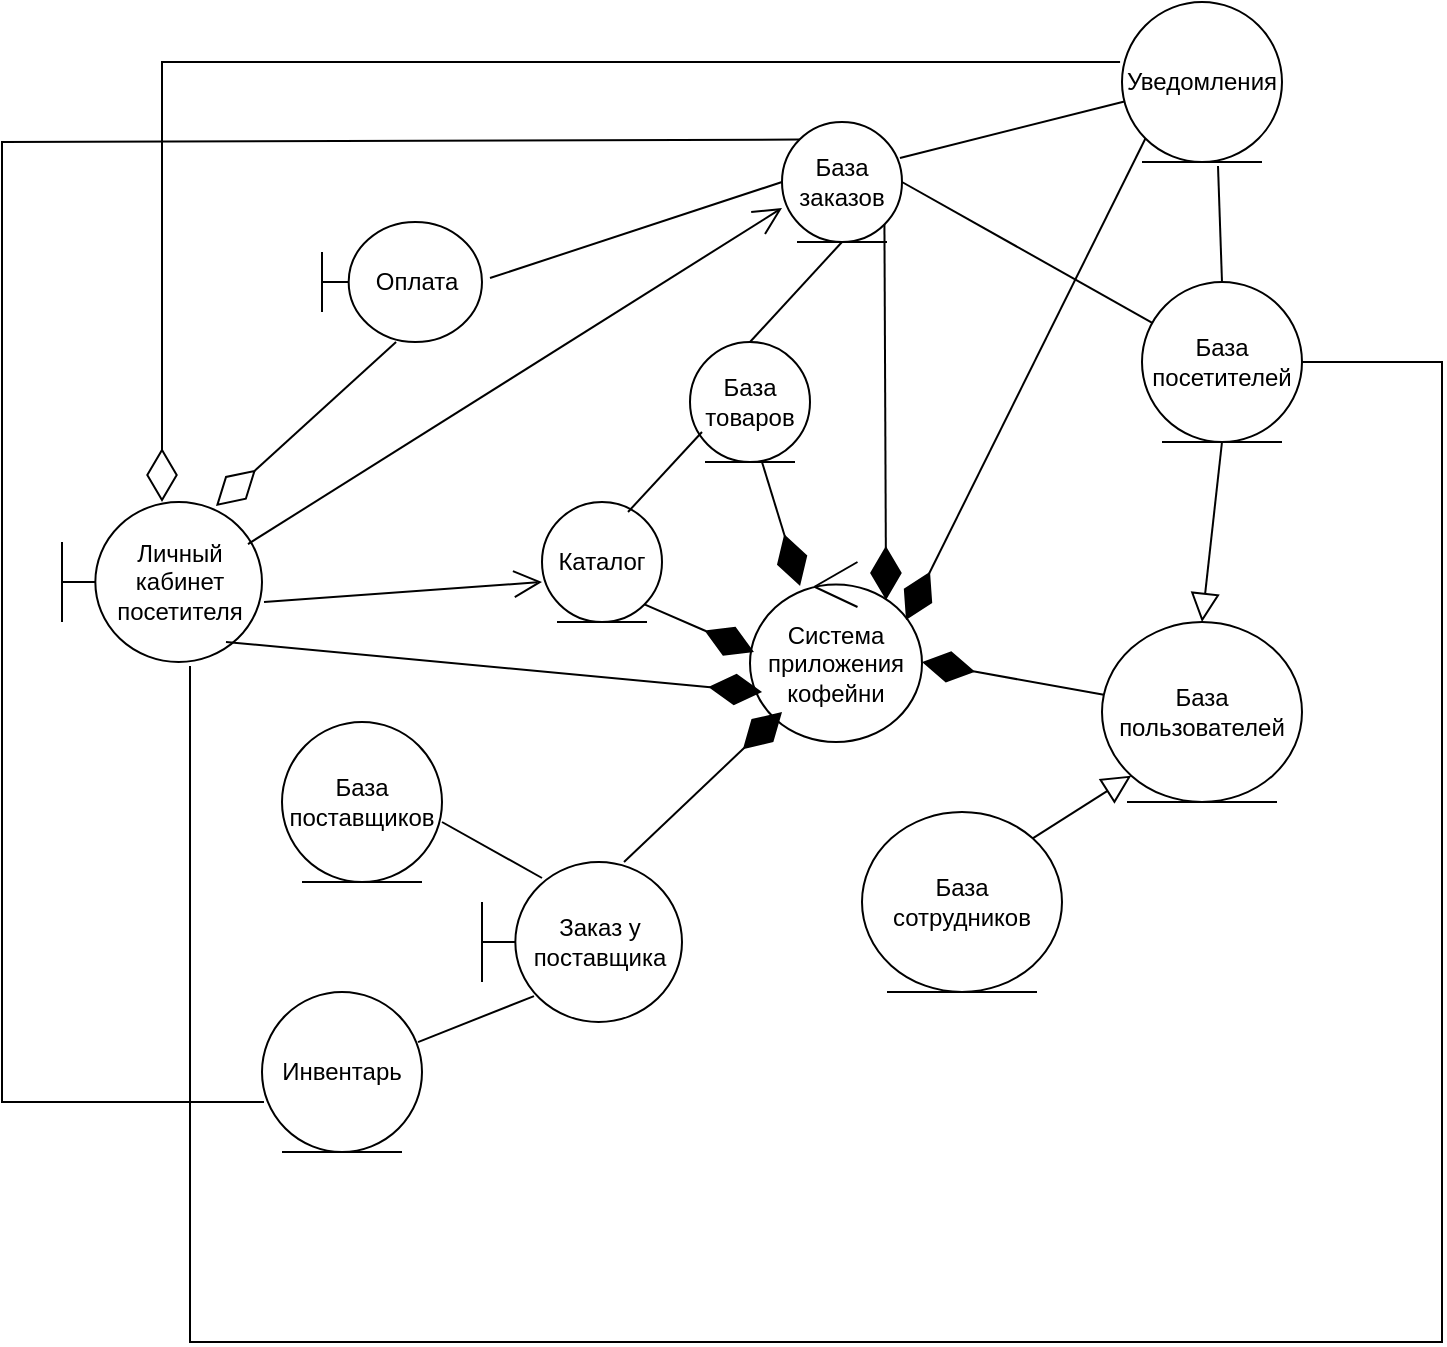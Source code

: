 <mxfile version="26.1.3">
  <diagram name="Страница — 1" id="Ll5KTZJikFJAcp68etaR">
    <mxGraphModel dx="890" dy="964" grid="1" gridSize="10" guides="1" tooltips="1" connect="1" arrows="1" fold="1" page="1" pageScale="1" pageWidth="827" pageHeight="1169" math="0" shadow="0">
      <root>
        <mxCell id="0" />
        <mxCell id="1" parent="0" />
        <mxCell id="-zhPnNDlGn2-ttYfR2xw-1" value="Оплата" style="shape=umlBoundary;whiteSpace=wrap;html=1;" vertex="1" parent="1">
          <mxGeometry x="200" y="200" width="80" height="60" as="geometry" />
        </mxCell>
        <mxCell id="-zhPnNDlGn2-ttYfR2xw-2" value="Личный кабинет посетителя" style="shape=umlBoundary;whiteSpace=wrap;html=1;" vertex="1" parent="1">
          <mxGeometry x="70" y="340" width="100" height="80" as="geometry" />
        </mxCell>
        <mxCell id="-zhPnNDlGn2-ttYfR2xw-3" value="Каталог" style="ellipse;shape=umlEntity;whiteSpace=wrap;html=1;" vertex="1" parent="1">
          <mxGeometry x="310" y="340" width="60" height="60" as="geometry" />
        </mxCell>
        <mxCell id="-zhPnNDlGn2-ttYfR2xw-4" value="База товаров" style="ellipse;shape=umlEntity;whiteSpace=wrap;html=1;" vertex="1" parent="1">
          <mxGeometry x="384" y="260" width="60" height="60" as="geometry" />
        </mxCell>
        <mxCell id="-zhPnNDlGn2-ttYfR2xw-5" value="База заказов" style="ellipse;shape=umlEntity;whiteSpace=wrap;html=1;" vertex="1" parent="1">
          <mxGeometry x="430" y="150" width="60" height="60" as="geometry" />
        </mxCell>
        <mxCell id="-zhPnNDlGn2-ttYfR2xw-6" value="База посетителей" style="ellipse;shape=umlEntity;whiteSpace=wrap;html=1;" vertex="1" parent="1">
          <mxGeometry x="610" y="230" width="80" height="80" as="geometry" />
        </mxCell>
        <mxCell id="-zhPnNDlGn2-ttYfR2xw-7" value="База пользователей" style="ellipse;shape=umlEntity;whiteSpace=wrap;html=1;" vertex="1" parent="1">
          <mxGeometry x="590" y="400" width="100" height="90" as="geometry" />
        </mxCell>
        <mxCell id="-zhPnNDlGn2-ttYfR2xw-8" value="База сотрудников" style="ellipse;shape=umlEntity;whiteSpace=wrap;html=1;" vertex="1" parent="1">
          <mxGeometry x="470" y="495" width="100" height="90" as="geometry" />
        </mxCell>
        <mxCell id="-zhPnNDlGn2-ttYfR2xw-9" value="Система приложения кофейни" style="ellipse;shape=umlControl;whiteSpace=wrap;html=1;" vertex="1" parent="1">
          <mxGeometry x="414" y="370" width="86" height="90" as="geometry" />
        </mxCell>
        <mxCell id="-zhPnNDlGn2-ttYfR2xw-11" value="" style="endArrow=diamondThin;endFill=0;endSize=24;html=1;rounded=0;exitX=0.463;exitY=1;exitDx=0;exitDy=0;exitPerimeter=0;entryX=0.77;entryY=0.025;entryDx=0;entryDy=0;entryPerimeter=0;" edge="1" parent="1" source="-zhPnNDlGn2-ttYfR2xw-1" target="-zhPnNDlGn2-ttYfR2xw-2">
          <mxGeometry width="160" relative="1" as="geometry">
            <mxPoint x="330" y="400" as="sourcePoint" />
            <mxPoint x="490" y="400" as="targetPoint" />
          </mxGeometry>
        </mxCell>
        <mxCell id="-zhPnNDlGn2-ttYfR2xw-13" value="" style="endArrow=none;html=1;rounded=0;exitX=1.05;exitY=0.467;exitDx=0;exitDy=0;exitPerimeter=0;entryX=0;entryY=0.5;entryDx=0;entryDy=0;" edge="1" parent="1" source="-zhPnNDlGn2-ttYfR2xw-1" target="-zhPnNDlGn2-ttYfR2xw-5">
          <mxGeometry width="50" height="50" relative="1" as="geometry">
            <mxPoint x="390" y="420" as="sourcePoint" />
            <mxPoint x="440" y="370" as="targetPoint" />
          </mxGeometry>
        </mxCell>
        <mxCell id="-zhPnNDlGn2-ttYfR2xw-16" value="" style="endArrow=none;html=1;rounded=0;entryX=0.5;entryY=1;entryDx=0;entryDy=0;exitX=0.5;exitY=0;exitDx=0;exitDy=0;" edge="1" parent="1" source="-zhPnNDlGn2-ttYfR2xw-4" target="-zhPnNDlGn2-ttYfR2xw-5">
          <mxGeometry width="50" height="50" relative="1" as="geometry">
            <mxPoint x="390" y="420" as="sourcePoint" />
            <mxPoint x="440" y="370" as="targetPoint" />
          </mxGeometry>
        </mxCell>
        <mxCell id="-zhPnNDlGn2-ttYfR2xw-17" value="" style="endArrow=none;html=1;rounded=0;entryX=0.1;entryY=0.75;entryDx=0;entryDy=0;entryPerimeter=0;exitX=0.717;exitY=0.083;exitDx=0;exitDy=0;exitPerimeter=0;" edge="1" parent="1" source="-zhPnNDlGn2-ttYfR2xw-3" target="-zhPnNDlGn2-ttYfR2xw-4">
          <mxGeometry width="50" height="50" relative="1" as="geometry">
            <mxPoint x="390" y="420" as="sourcePoint" />
            <mxPoint x="440" y="370" as="targetPoint" />
          </mxGeometry>
        </mxCell>
        <mxCell id="-zhPnNDlGn2-ttYfR2xw-19" value="" style="endArrow=diamondThin;endFill=1;endSize=24;html=1;rounded=0;exitX=1;exitY=1;exitDx=0;exitDy=0;entryX=0.023;entryY=0.5;entryDx=0;entryDy=0;entryPerimeter=0;" edge="1" parent="1" source="-zhPnNDlGn2-ttYfR2xw-3" target="-zhPnNDlGn2-ttYfR2xw-9">
          <mxGeometry width="160" relative="1" as="geometry">
            <mxPoint x="330" y="400" as="sourcePoint" />
            <mxPoint x="490" y="400" as="targetPoint" />
          </mxGeometry>
        </mxCell>
        <mxCell id="-zhPnNDlGn2-ttYfR2xw-20" value="" style="endArrow=diamondThin;endFill=1;endSize=24;html=1;rounded=0;exitX=0.6;exitY=1;exitDx=0;exitDy=0;exitPerimeter=0;entryX=0.291;entryY=0.133;entryDx=0;entryDy=0;entryPerimeter=0;" edge="1" parent="1" source="-zhPnNDlGn2-ttYfR2xw-4" target="-zhPnNDlGn2-ttYfR2xw-9">
          <mxGeometry width="160" relative="1" as="geometry">
            <mxPoint x="330" y="400" as="sourcePoint" />
            <mxPoint x="490" y="400" as="targetPoint" />
          </mxGeometry>
        </mxCell>
        <mxCell id="-zhPnNDlGn2-ttYfR2xw-21" value="" style="endArrow=diamondThin;endFill=1;endSize=24;html=1;rounded=0;exitX=1;exitY=1;exitDx=0;exitDy=0;entryX=0.791;entryY=0.211;entryDx=0;entryDy=0;entryPerimeter=0;" edge="1" parent="1" source="-zhPnNDlGn2-ttYfR2xw-5" target="-zhPnNDlGn2-ttYfR2xw-9">
          <mxGeometry width="160" relative="1" as="geometry">
            <mxPoint x="330" y="400" as="sourcePoint" />
            <mxPoint x="490" y="400" as="targetPoint" />
          </mxGeometry>
        </mxCell>
        <mxCell id="-zhPnNDlGn2-ttYfR2xw-22" value="" style="endArrow=diamondThin;endFill=1;endSize=24;html=1;rounded=0;entryX=1;entryY=0.556;entryDx=0;entryDy=0;entryPerimeter=0;" edge="1" parent="1" source="-zhPnNDlGn2-ttYfR2xw-7" target="-zhPnNDlGn2-ttYfR2xw-9">
          <mxGeometry width="160" relative="1" as="geometry">
            <mxPoint x="491" y="211" as="sourcePoint" />
            <mxPoint x="492" y="399" as="targetPoint" />
          </mxGeometry>
        </mxCell>
        <mxCell id="-zhPnNDlGn2-ttYfR2xw-23" value="" style="endArrow=none;html=1;rounded=0;entryX=1;entryY=0.5;entryDx=0;entryDy=0;" edge="1" parent="1" source="-zhPnNDlGn2-ttYfR2xw-6" target="-zhPnNDlGn2-ttYfR2xw-5">
          <mxGeometry width="50" height="50" relative="1" as="geometry">
            <mxPoint x="390" y="420" as="sourcePoint" />
            <mxPoint x="440" y="370" as="targetPoint" />
          </mxGeometry>
        </mxCell>
        <mxCell id="-zhPnNDlGn2-ttYfR2xw-24" value="" style="endArrow=none;html=1;rounded=0;exitX=0.64;exitY=1.025;exitDx=0;exitDy=0;exitPerimeter=0;" edge="1" parent="1" source="-zhPnNDlGn2-ttYfR2xw-2" target="-zhPnNDlGn2-ttYfR2xw-6">
          <mxGeometry width="50" height="50" relative="1" as="geometry">
            <mxPoint x="760" y="680" as="sourcePoint" />
            <mxPoint x="750" y="360" as="targetPoint" />
            <Array as="points">
              <mxPoint x="134" y="760" />
              <mxPoint x="440" y="760" />
              <mxPoint x="760" y="760" />
              <mxPoint x="760" y="270" />
            </Array>
          </mxGeometry>
        </mxCell>
        <mxCell id="-zhPnNDlGn2-ttYfR2xw-32" value="" style="endArrow=diamondThin;endFill=1;endSize=24;html=1;rounded=0;exitX=0.82;exitY=0.875;exitDx=0;exitDy=0;exitPerimeter=0;entryX=0.07;entryY=0.722;entryDx=0;entryDy=0;entryPerimeter=0;" edge="1" parent="1" source="-zhPnNDlGn2-ttYfR2xw-2" target="-zhPnNDlGn2-ttYfR2xw-9">
          <mxGeometry width="160" relative="1" as="geometry">
            <mxPoint x="340" y="400" as="sourcePoint" />
            <mxPoint x="500" y="400" as="targetPoint" />
          </mxGeometry>
        </mxCell>
        <mxCell id="-zhPnNDlGn2-ttYfR2xw-33" value="" style="endArrow=open;endFill=1;endSize=12;html=1;rounded=0;exitX=1.01;exitY=0.625;exitDx=0;exitDy=0;exitPerimeter=0;entryX=0;entryY=0.667;entryDx=0;entryDy=0;entryPerimeter=0;" edge="1" parent="1" source="-zhPnNDlGn2-ttYfR2xw-2" target="-zhPnNDlGn2-ttYfR2xw-3">
          <mxGeometry width="160" relative="1" as="geometry">
            <mxPoint x="340" y="400" as="sourcePoint" />
            <mxPoint x="500" y="400" as="targetPoint" />
          </mxGeometry>
        </mxCell>
        <mxCell id="-zhPnNDlGn2-ttYfR2xw-34" value="" style="endArrow=open;endFill=1;endSize=12;html=1;rounded=0;exitX=0.93;exitY=0.263;exitDx=0;exitDy=0;exitPerimeter=0;entryX=0;entryY=0.717;entryDx=0;entryDy=0;entryPerimeter=0;" edge="1" parent="1" source="-zhPnNDlGn2-ttYfR2xw-2" target="-zhPnNDlGn2-ttYfR2xw-5">
          <mxGeometry width="160" relative="1" as="geometry">
            <mxPoint x="181" y="400" as="sourcePoint" />
            <mxPoint x="320" y="390" as="targetPoint" />
          </mxGeometry>
        </mxCell>
        <mxCell id="-zhPnNDlGn2-ttYfR2xw-35" value="База поставщиков" style="ellipse;shape=umlEntity;whiteSpace=wrap;html=1;" vertex="1" parent="1">
          <mxGeometry x="180" y="450" width="80" height="80" as="geometry" />
        </mxCell>
        <mxCell id="-zhPnNDlGn2-ttYfR2xw-36" value="Заказ у поставщика" style="shape=umlBoundary;whiteSpace=wrap;html=1;" vertex="1" parent="1">
          <mxGeometry x="280" y="520" width="100" height="80" as="geometry" />
        </mxCell>
        <mxCell id="-zhPnNDlGn2-ttYfR2xw-37" value="" style="endArrow=none;html=1;rounded=0;exitX=1;exitY=0.625;exitDx=0;exitDy=0;exitPerimeter=0;entryX=0.3;entryY=0.1;entryDx=0;entryDy=0;entryPerimeter=0;" edge="1" parent="1" source="-zhPnNDlGn2-ttYfR2xw-35" target="-zhPnNDlGn2-ttYfR2xw-36">
          <mxGeometry width="50" height="50" relative="1" as="geometry">
            <mxPoint x="400" y="420" as="sourcePoint" />
            <mxPoint x="300" y="490" as="targetPoint" />
          </mxGeometry>
        </mxCell>
        <mxCell id="-zhPnNDlGn2-ttYfR2xw-38" value="" style="endArrow=diamondThin;endFill=1;endSize=24;html=1;rounded=0;exitX=0.71;exitY=0;exitDx=0;exitDy=0;exitPerimeter=0;entryX=0.07;entryY=0.722;entryDx=0;entryDy=0;entryPerimeter=0;" edge="1" parent="1" source="-zhPnNDlGn2-ttYfR2xw-36">
          <mxGeometry width="160" relative="1" as="geometry">
            <mxPoint x="162" y="420" as="sourcePoint" />
            <mxPoint x="430" y="445" as="targetPoint" />
          </mxGeometry>
        </mxCell>
        <mxCell id="-zhPnNDlGn2-ttYfR2xw-40" value="" style="endArrow=block;endFill=0;endSize=12;html=1;rounded=0;exitX=1;exitY=0;exitDx=0;exitDy=0;entryX=0;entryY=1;entryDx=0;entryDy=0;" edge="1" parent="1" source="-zhPnNDlGn2-ttYfR2xw-8" target="-zhPnNDlGn2-ttYfR2xw-7">
          <mxGeometry width="160" relative="1" as="geometry">
            <mxPoint x="640" y="340" as="sourcePoint" />
            <mxPoint x="690" y="390" as="targetPoint" />
          </mxGeometry>
        </mxCell>
        <mxCell id="-zhPnNDlGn2-ttYfR2xw-41" value="" style="endArrow=block;endFill=0;endSize=12;html=1;rounded=0;exitX=0.5;exitY=1;exitDx=0;exitDy=0;entryX=0.5;entryY=0;entryDx=0;entryDy=0;" edge="1" parent="1" source="-zhPnNDlGn2-ttYfR2xw-6" target="-zhPnNDlGn2-ttYfR2xw-7">
          <mxGeometry width="160" relative="1" as="geometry">
            <mxPoint x="560" y="510" as="sourcePoint" />
            <mxPoint x="615" y="487" as="targetPoint" />
          </mxGeometry>
        </mxCell>
        <mxCell id="-zhPnNDlGn2-ttYfR2xw-42" value="Уведомления" style="ellipse;shape=umlEntity;whiteSpace=wrap;html=1;" vertex="1" parent="1">
          <mxGeometry x="600" y="90" width="80" height="80" as="geometry" />
        </mxCell>
        <mxCell id="-zhPnNDlGn2-ttYfR2xw-43" value="" style="endArrow=none;html=1;rounded=0;entryX=0.983;entryY=0.3;entryDx=0;entryDy=0;entryPerimeter=0;" edge="1" parent="1" source="-zhPnNDlGn2-ttYfR2xw-42" target="-zhPnNDlGn2-ttYfR2xw-5">
          <mxGeometry width="50" height="50" relative="1" as="geometry">
            <mxPoint x="400" y="420" as="sourcePoint" />
            <mxPoint x="490" y="190" as="targetPoint" />
          </mxGeometry>
        </mxCell>
        <mxCell id="-zhPnNDlGn2-ttYfR2xw-44" value="" style="endArrow=none;html=1;rounded=0;entryX=0.5;entryY=0;entryDx=0;entryDy=0;exitX=0.6;exitY=1.025;exitDx=0;exitDy=0;exitPerimeter=0;" edge="1" parent="1" source="-zhPnNDlGn2-ttYfR2xw-42" target="-zhPnNDlGn2-ttYfR2xw-6">
          <mxGeometry width="50" height="50" relative="1" as="geometry">
            <mxPoint x="535" y="283" as="sourcePoint" />
            <mxPoint x="500" y="200" as="targetPoint" />
          </mxGeometry>
        </mxCell>
        <mxCell id="-zhPnNDlGn2-ttYfR2xw-45" value="" style="endArrow=diamondThin;endFill=0;endSize=24;html=1;rounded=0;exitX=-0.012;exitY=0.375;exitDx=0;exitDy=0;exitPerimeter=0;entryX=0.5;entryY=0;entryDx=0;entryDy=0;entryPerimeter=0;" edge="1" parent="1" source="-zhPnNDlGn2-ttYfR2xw-42" target="-zhPnNDlGn2-ttYfR2xw-2">
          <mxGeometry width="160" relative="1" as="geometry">
            <mxPoint x="247" y="270" as="sourcePoint" />
            <mxPoint x="157" y="352" as="targetPoint" />
            <Array as="points">
              <mxPoint x="120" y="120" />
            </Array>
          </mxGeometry>
        </mxCell>
        <mxCell id="-zhPnNDlGn2-ttYfR2xw-46" value="Инвентарь" style="ellipse;shape=umlEntity;whiteSpace=wrap;html=1;" vertex="1" parent="1">
          <mxGeometry x="170" y="585" width="80" height="80" as="geometry" />
        </mxCell>
        <mxCell id="-zhPnNDlGn2-ttYfR2xw-47" value="" style="endArrow=none;html=1;rounded=0;entryX=0;entryY=0;entryDx=0;entryDy=0;" edge="1" parent="1" target="-zhPnNDlGn2-ttYfR2xw-5">
          <mxGeometry width="50" height="50" relative="1" as="geometry">
            <mxPoint x="171" y="640" as="sourcePoint" />
            <mxPoint x="450" y="370" as="targetPoint" />
            <Array as="points">
              <mxPoint x="40" y="640" />
              <mxPoint x="40" y="160" />
            </Array>
          </mxGeometry>
        </mxCell>
        <mxCell id="-zhPnNDlGn2-ttYfR2xw-48" value="" style="endArrow=none;html=1;rounded=0;exitX=0.975;exitY=0.313;exitDx=0;exitDy=0;exitPerimeter=0;entryX=0.26;entryY=0.838;entryDx=0;entryDy=0;entryPerimeter=0;" edge="1" parent="1" source="-zhPnNDlGn2-ttYfR2xw-46" target="-zhPnNDlGn2-ttYfR2xw-36">
          <mxGeometry width="50" height="50" relative="1" as="geometry">
            <mxPoint x="350" y="510" as="sourcePoint" />
            <mxPoint x="400" y="460" as="targetPoint" />
          </mxGeometry>
        </mxCell>
        <mxCell id="-zhPnNDlGn2-ttYfR2xw-49" value="" style="endArrow=diamondThin;endFill=1;endSize=24;html=1;rounded=0;exitX=0;exitY=1;exitDx=0;exitDy=0;entryX=0.791;entryY=0.211;entryDx=0;entryDy=0;entryPerimeter=0;" edge="1" parent="1" source="-zhPnNDlGn2-ttYfR2xw-42">
          <mxGeometry width="160" relative="1" as="geometry">
            <mxPoint x="491" y="211" as="sourcePoint" />
            <mxPoint x="492" y="399" as="targetPoint" />
          </mxGeometry>
        </mxCell>
      </root>
    </mxGraphModel>
  </diagram>
</mxfile>
